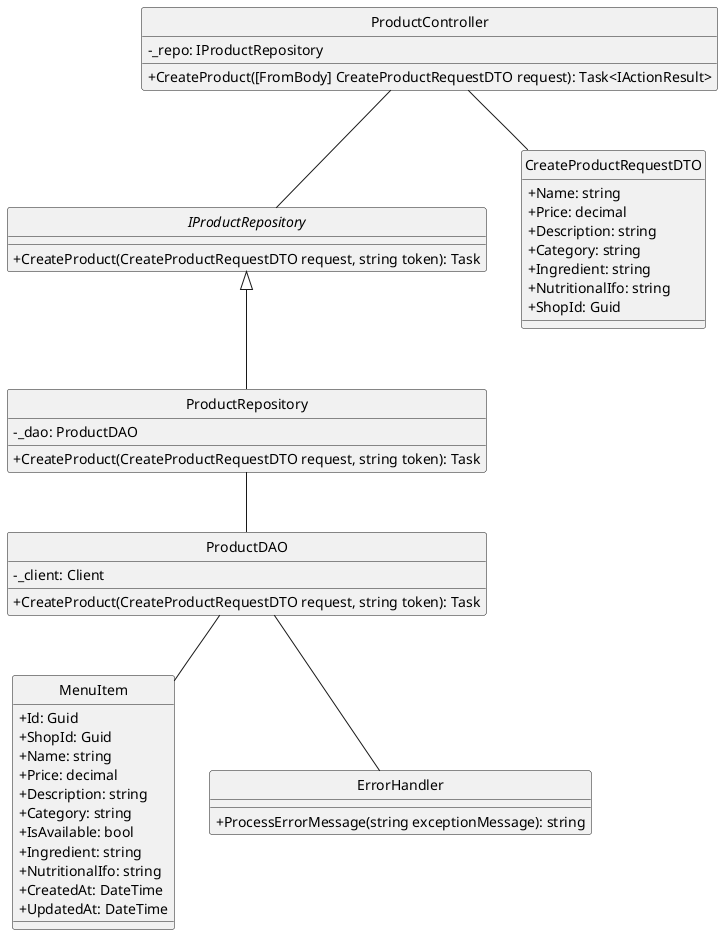 @startuml
hide circle
skinparam classAttributeIconSize 0

' Controller exposing the CreateProduct endpoint
class ProductController {
    - _repo: IProductRepository
    + CreateProduct([FromBody] CreateProductRequestDTO request): Task<IActionResult>
}

' Repository interface declaring CreateProduct
interface IProductRepository {
    + CreateProduct(CreateProductRequestDTO request, string token): Task
}

' Repository implementation that delegates to the DAO
class ProductRepository {
    - _dao: ProductDAO
    + CreateProduct(CreateProductRequestDTO request, string token): Task
}

' Data Access Object handling the database interaction
class ProductDAO {
    - _client: Client
    + CreateProduct(CreateProductRequestDTO request, string token): Task
}

' Data Transfer Object carrying product details for creation
class CreateProductRequestDTO {
    + Name: string
    + Price: decimal
    + Description: string
    + Category: string
    + Ingredient: string
    + NutritionalIfo: string
    + ShopId: Guid
}

' Domain model representing a product in the system
class MenuItem {
    + Id: Guid
    + ShopId: Guid
    + Name: string
    + Price: decimal
    + Description: string
    + Category: string
    + IsAvailable: bool
    + Ingredient: string
    + NutritionalIfo: string
    + CreatedAt: DateTime
    + UpdatedAt: DateTime
}

' Utility class for error handling
class ErrorHandler {
    + ProcessErrorMessage(string exceptionMessage): string
}

' Relationships
ProductController -- IProductRepository
ProductController -- CreateProductRequestDTO
IProductRepository <|-- ProductRepository
ProductRepository -- ProductDAO

ProductDAO -- ErrorHandler
ProductDAO -- MenuItem

@enduml
